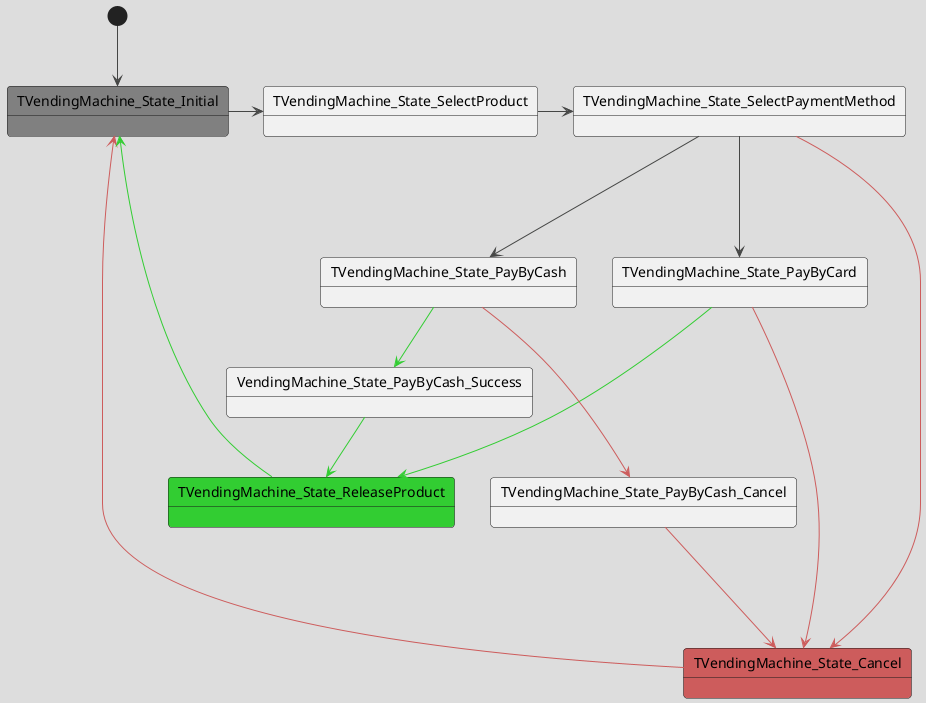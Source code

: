 @startuml
!theme toy

[*] --> TVendingMachine_State_Initial

TVendingMachine_State_Initial --right-> TVendingMachine_State_SelectProduct 
TVendingMachine_State_SelectProduct --right-> TVendingMachine_State_SelectPaymentMethod

TVendingMachine_State_SelectPaymentMethod ---> TVendingMachine_State_PayByCash 
TVendingMachine_State_SelectPaymentMethod ---> TVendingMachine_State_PayByCard 


TVendingMachine_State_PayByCard --[#LimeGreen]-> TVendingMachine_State_ReleaseProduct
TVendingMachine_State_PayByCash --right[#LimeGreen]-> VendingMachine_State_PayByCash_Success


VendingMachine_State_PayByCash_Success -[#LimeGreen]-> TVendingMachine_State_ReleaseProduct



TVendingMachine_State_PayByCash --[#IndianRed]-> TVendingMachine_State_PayByCash_Cancel
TVendingMachine_State_SelectPaymentMethod --[#IndianRed]> TVendingMachine_State_Cancel
TVendingMachine_State_PayByCard --[#IndianRed]-> TVendingMachine_State_Cancel
TVendingMachine_State_PayByCash_Cancel --[#IndianRed]-> TVendingMachine_State_Cancel


TVendingMachine_State_Cancel --[#IndianRed]-> TVendingMachine_State_Initial

TVendingMachine_State_ReleaseProduct --[#LimeGreen]-> TVendingMachine_State_Initial


state TVendingMachine_State_Initial #gray
state TVendingMachine_State_ReleaseProduct #LimeGreen
state TVendingMachine_State_Cancel #IndianRed

@enduml